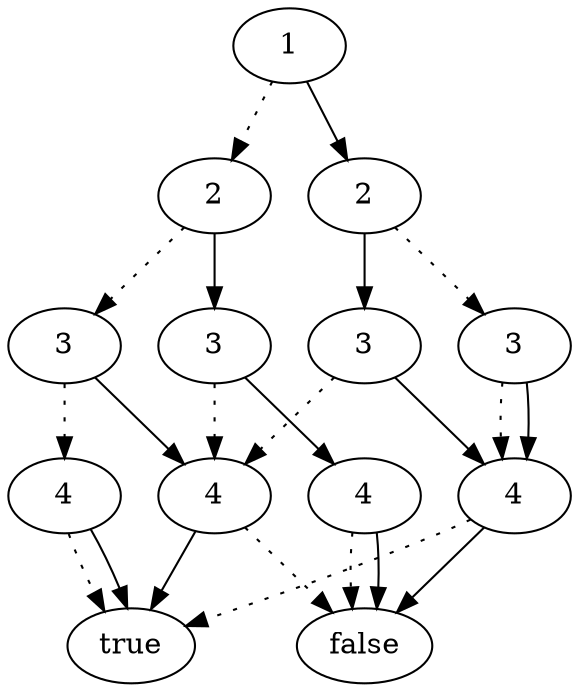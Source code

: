 digraph G {
node1 [label="1"];
node2 [label="2"];
node4 [label="3"];
node8 [label="4"];
node16 [label="true"];
node8 -> node16 [style="dotted"];
node8 -> node16;
node9 [label="4"];
node18 [label="false"];
node9 -> node18 [style="dotted"];
node9 -> node16;
node4 -> node8 [style="dotted"];
node4 -> node9;
node5 [label="3"];
node11 [label="4"];
node11 -> node18 [style="dotted"];
node11 -> node18;
node5 -> node9 [style="dotted"];
node5 -> node11;
node2 -> node4 [style="dotted"];
node2 -> node5;
node3 [label="2"];
node6 [label="3"];
node12 [label="4"];
node12 -> node16 [style="dotted"];
node12 -> node18;
node6 -> node12 [style="dotted"];
node6 -> node12;
node7 [label="3"];
node7 -> node9 [style="dotted"];
node7 -> node12;
node3 -> node6 [style="dotted"];
node3 -> node7;
node1 -> node2 [style="dotted"];
node1 -> node3;
}